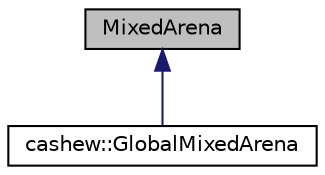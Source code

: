 digraph "MixedArena"
{
  edge [fontname="Helvetica",fontsize="10",labelfontname="Helvetica",labelfontsize="10"];
  node [fontname="Helvetica",fontsize="10",shape=record];
  Node0 [label="MixedArena",height=0.2,width=0.4,color="black", fillcolor="grey75", style="filled", fontcolor="black"];
  Node0 -> Node1 [dir="back",color="midnightblue",fontsize="10",style="solid",fontname="Helvetica"];
  Node1 [label="cashew::GlobalMixedArena",height=0.2,width=0.4,color="black", fillcolor="white", style="filled",URL="$classcashew_1_1_global_mixed_arena.html"];
}
